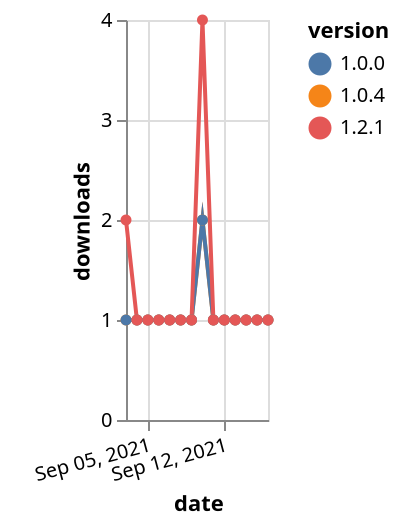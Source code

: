 {"$schema": "https://vega.github.io/schema/vega-lite/v5.json", "description": "A simple bar chart with embedded data.", "data": {"values": [{"date": "2021-09-03", "total": 129, "delta": 1, "version": "1.0.4"}, {"date": "2021-09-04", "total": 130, "delta": 1, "version": "1.0.4"}, {"date": "2021-09-05", "total": 131, "delta": 1, "version": "1.0.4"}, {"date": "2021-09-06", "total": 132, "delta": 1, "version": "1.0.4"}, {"date": "2021-09-07", "total": 133, "delta": 1, "version": "1.0.4"}, {"date": "2021-09-08", "total": 134, "delta": 1, "version": "1.0.4"}, {"date": "2021-09-09", "total": 135, "delta": 1, "version": "1.0.4"}, {"date": "2021-09-10", "total": 137, "delta": 2, "version": "1.0.4"}, {"date": "2021-09-11", "total": 138, "delta": 1, "version": "1.0.4"}, {"date": "2021-09-12", "total": 139, "delta": 1, "version": "1.0.4"}, {"date": "2021-09-13", "total": 140, "delta": 1, "version": "1.0.4"}, {"date": "2021-09-14", "total": 141, "delta": 1, "version": "1.0.4"}, {"date": "2021-09-15", "total": 142, "delta": 1, "version": "1.0.4"}, {"date": "2021-09-16", "total": 143, "delta": 1, "version": "1.0.4"}, {"date": "2021-09-03", "total": 151, "delta": 1, "version": "1.0.0"}, {"date": "2021-09-04", "total": 152, "delta": 1, "version": "1.0.0"}, {"date": "2021-09-05", "total": 153, "delta": 1, "version": "1.0.0"}, {"date": "2021-09-06", "total": 154, "delta": 1, "version": "1.0.0"}, {"date": "2021-09-07", "total": 155, "delta": 1, "version": "1.0.0"}, {"date": "2021-09-08", "total": 156, "delta": 1, "version": "1.0.0"}, {"date": "2021-09-09", "total": 157, "delta": 1, "version": "1.0.0"}, {"date": "2021-09-10", "total": 159, "delta": 2, "version": "1.0.0"}, {"date": "2021-09-11", "total": 160, "delta": 1, "version": "1.0.0"}, {"date": "2021-09-12", "total": 161, "delta": 1, "version": "1.0.0"}, {"date": "2021-09-13", "total": 162, "delta": 1, "version": "1.0.0"}, {"date": "2021-09-14", "total": 163, "delta": 1, "version": "1.0.0"}, {"date": "2021-09-15", "total": 164, "delta": 1, "version": "1.0.0"}, {"date": "2021-09-16", "total": 165, "delta": 1, "version": "1.0.0"}, {"date": "2021-09-03", "total": 123, "delta": 2, "version": "1.2.1"}, {"date": "2021-09-04", "total": 124, "delta": 1, "version": "1.2.1"}, {"date": "2021-09-05", "total": 125, "delta": 1, "version": "1.2.1"}, {"date": "2021-09-06", "total": 126, "delta": 1, "version": "1.2.1"}, {"date": "2021-09-07", "total": 127, "delta": 1, "version": "1.2.1"}, {"date": "2021-09-08", "total": 128, "delta": 1, "version": "1.2.1"}, {"date": "2021-09-09", "total": 129, "delta": 1, "version": "1.2.1"}, {"date": "2021-09-10", "total": 133, "delta": 4, "version": "1.2.1"}, {"date": "2021-09-11", "total": 134, "delta": 1, "version": "1.2.1"}, {"date": "2021-09-12", "total": 135, "delta": 1, "version": "1.2.1"}, {"date": "2021-09-13", "total": 136, "delta": 1, "version": "1.2.1"}, {"date": "2021-09-14", "total": 137, "delta": 1, "version": "1.2.1"}, {"date": "2021-09-15", "total": 138, "delta": 1, "version": "1.2.1"}, {"date": "2021-09-16", "total": 139, "delta": 1, "version": "1.2.1"}]}, "width": "container", "mark": {"type": "line", "point": {"filled": true}}, "encoding": {"x": {"field": "date", "type": "temporal", "timeUnit": "yearmonthdate", "title": "date", "axis": {"labelAngle": -15}}, "y": {"field": "delta", "type": "quantitative", "title": "downloads"}, "color": {"field": "version", "type": "nominal"}, "tooltip": {"field": "delta"}}}